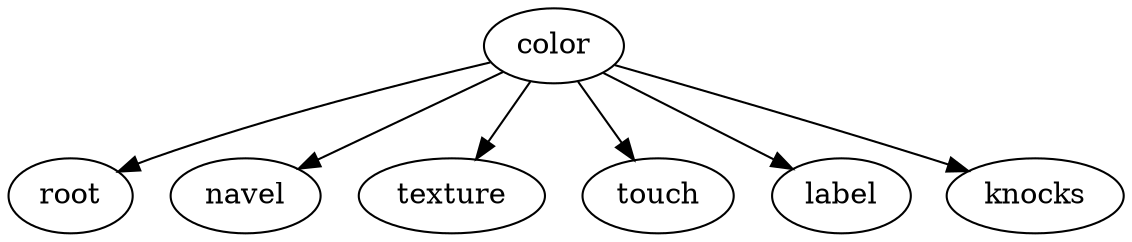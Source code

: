 // BayesNet
digraph {
	root [style=solid]
	navel [style=solid]
	texture [style=solid]
	touch [style=solid]
	color [style=solid]
	label [style=solid]
	knocks [style=solid]
		color -> root
		color -> navel
		color -> texture
		color -> touch
		color -> label
		color -> knocks
}